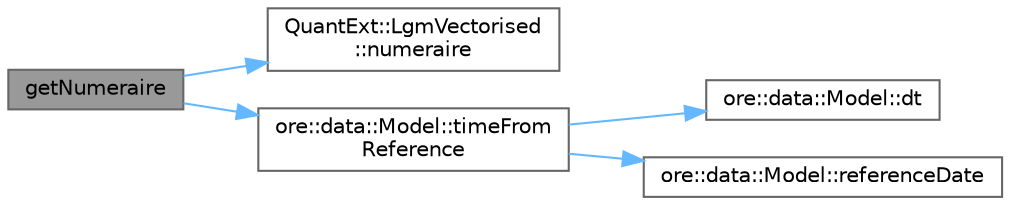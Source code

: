 digraph "getNumeraire"
{
 // INTERACTIVE_SVG=YES
 // LATEX_PDF_SIZE
  bgcolor="transparent";
  edge [fontname=Helvetica,fontsize=10,labelfontname=Helvetica,labelfontsize=10];
  node [fontname=Helvetica,fontsize=10,shape=box,height=0.2,width=0.4];
  rankdir="LR";
  Node1 [label="getNumeraire",height=0.2,width=0.4,color="gray40", fillcolor="grey60", style="filled", fontcolor="black",tooltip=" "];
  Node1 -> Node2 [color="steelblue1",style="solid"];
  Node2 [label="QuantExt::LgmVectorised\l::numeraire",height=0.2,width=0.4,color="grey40", fillcolor="white", style="filled",URL="C:/dev/ORE/documentation/QuantExt/doc/quantext.tag$class_quant_ext_1_1_lgm_vectorised.html#a86173b3bbe1056659300044528205102",tooltip=" "];
  Node1 -> Node3 [color="steelblue1",style="solid"];
  Node3 [label="ore::data::Model::timeFrom\lReference",height=0.2,width=0.4,color="grey40", fillcolor="white", style="filled",URL="$classore_1_1data_1_1_model.html#a6fead1da49affdddae755f95d693c4f3",tooltip=" "];
  Node3 -> Node4 [color="steelblue1",style="solid"];
  Node4 [label="ore::data::Model::dt",height=0.2,width=0.4,color="grey40", fillcolor="white", style="filled",URL="$classore_1_1data_1_1_model.html#a03ae29747e458dc27b32188899fdbf7a",tooltip=" "];
  Node3 -> Node5 [color="steelblue1",style="solid"];
  Node5 [label="ore::data::Model::referenceDate",height=0.2,width=0.4,color="grey40", fillcolor="white", style="filled",URL="$classore_1_1data_1_1_model.html#a06843bb9dcd2cb5e4ef8185cc5fe57c9",tooltip=" "];
}
